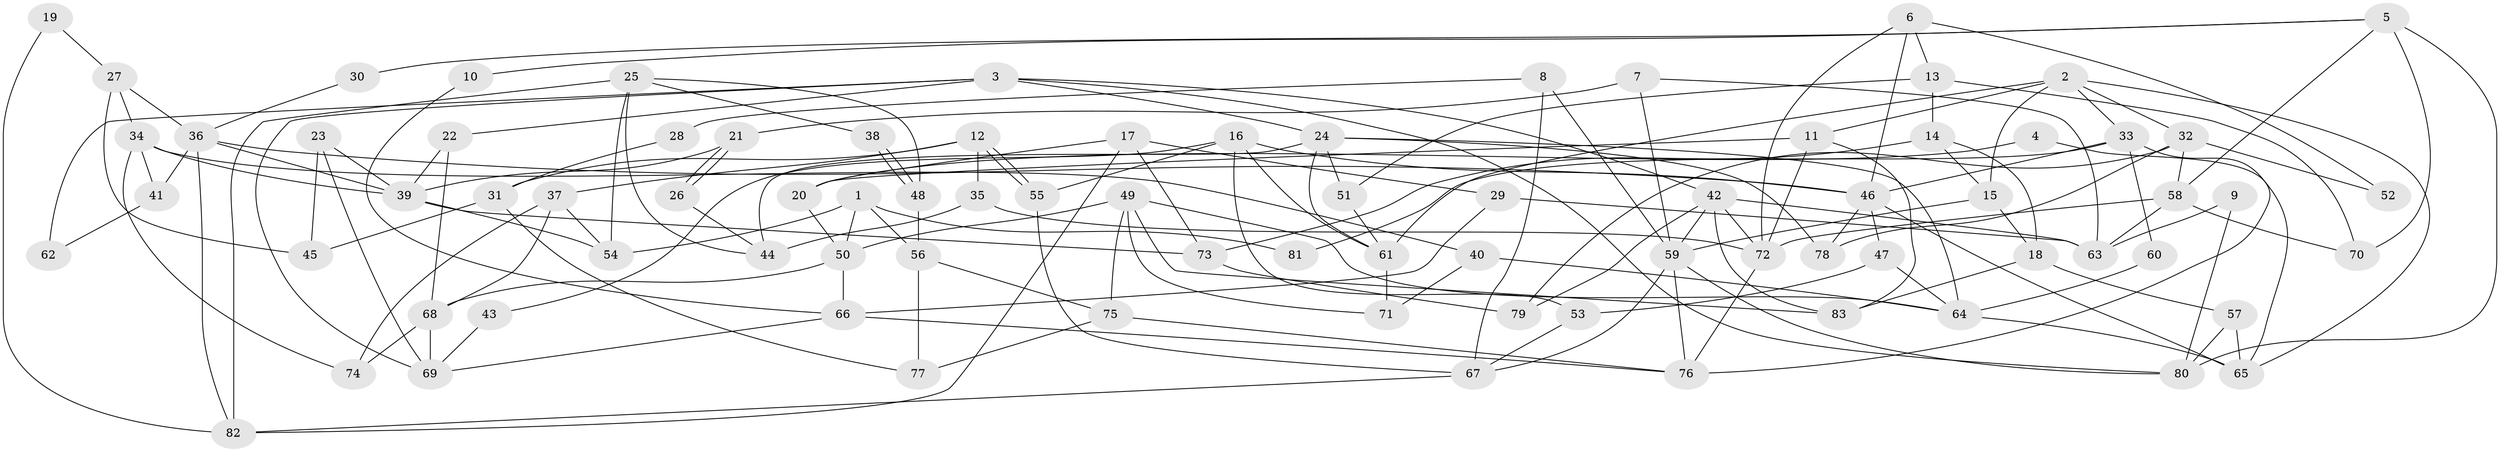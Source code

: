 // Generated by graph-tools (version 1.1) at 2025/14/03/09/25 04:14:55]
// undirected, 83 vertices, 166 edges
graph export_dot {
graph [start="1"]
  node [color=gray90,style=filled];
  1;
  2;
  3;
  4;
  5;
  6;
  7;
  8;
  9;
  10;
  11;
  12;
  13;
  14;
  15;
  16;
  17;
  18;
  19;
  20;
  21;
  22;
  23;
  24;
  25;
  26;
  27;
  28;
  29;
  30;
  31;
  32;
  33;
  34;
  35;
  36;
  37;
  38;
  39;
  40;
  41;
  42;
  43;
  44;
  45;
  46;
  47;
  48;
  49;
  50;
  51;
  52;
  53;
  54;
  55;
  56;
  57;
  58;
  59;
  60;
  61;
  62;
  63;
  64;
  65;
  66;
  67;
  68;
  69;
  70;
  71;
  72;
  73;
  74;
  75;
  76;
  77;
  78;
  79;
  80;
  81;
  82;
  83;
  1 -- 56;
  1 -- 54;
  1 -- 50;
  1 -- 81;
  2 -- 15;
  2 -- 11;
  2 -- 32;
  2 -- 33;
  2 -- 61;
  2 -- 65;
  3 -- 69;
  3 -- 24;
  3 -- 22;
  3 -- 42;
  3 -- 62;
  3 -- 80;
  4 -- 65;
  4 -- 20;
  5 -- 80;
  5 -- 58;
  5 -- 10;
  5 -- 30;
  5 -- 70;
  6 -- 72;
  6 -- 46;
  6 -- 13;
  6 -- 52;
  7 -- 59;
  7 -- 21;
  7 -- 63;
  8 -- 59;
  8 -- 67;
  8 -- 28;
  9 -- 63;
  9 -- 80;
  10 -- 66;
  11 -- 72;
  11 -- 83;
  11 -- 20;
  12 -- 55;
  12 -- 55;
  12 -- 37;
  12 -- 31;
  12 -- 35;
  13 -- 14;
  13 -- 51;
  13 -- 70;
  14 -- 15;
  14 -- 18;
  14 -- 73;
  15 -- 59;
  15 -- 18;
  16 -- 53;
  16 -- 61;
  16 -- 43;
  16 -- 46;
  16 -- 55;
  17 -- 29;
  17 -- 73;
  17 -- 20;
  17 -- 82;
  18 -- 83;
  18 -- 57;
  19 -- 27;
  19 -- 82;
  20 -- 50;
  21 -- 26;
  21 -- 26;
  21 -- 39;
  22 -- 39;
  22 -- 68;
  23 -- 39;
  23 -- 45;
  23 -- 69;
  24 -- 64;
  24 -- 51;
  24 -- 44;
  24 -- 61;
  24 -- 78;
  25 -- 44;
  25 -- 82;
  25 -- 38;
  25 -- 48;
  25 -- 54;
  26 -- 44;
  27 -- 34;
  27 -- 36;
  27 -- 45;
  28 -- 31;
  29 -- 63;
  29 -- 66;
  30 -- 36;
  31 -- 77;
  31 -- 45;
  32 -- 78;
  32 -- 52;
  32 -- 58;
  32 -- 79;
  33 -- 76;
  33 -- 46;
  33 -- 60;
  33 -- 81;
  34 -- 39;
  34 -- 74;
  34 -- 40;
  34 -- 41;
  35 -- 72;
  35 -- 44;
  36 -- 82;
  36 -- 46;
  36 -- 39;
  36 -- 41;
  37 -- 68;
  37 -- 54;
  37 -- 74;
  38 -- 48;
  38 -- 48;
  39 -- 73;
  39 -- 54;
  40 -- 64;
  40 -- 71;
  41 -- 62;
  42 -- 63;
  42 -- 59;
  42 -- 72;
  42 -- 79;
  42 -- 83;
  43 -- 69;
  46 -- 47;
  46 -- 65;
  46 -- 78;
  47 -- 64;
  47 -- 53;
  48 -- 56;
  49 -- 50;
  49 -- 71;
  49 -- 64;
  49 -- 75;
  49 -- 83;
  50 -- 66;
  50 -- 68;
  51 -- 61;
  53 -- 67;
  55 -- 67;
  56 -- 75;
  56 -- 77;
  57 -- 65;
  57 -- 80;
  58 -- 70;
  58 -- 63;
  58 -- 72;
  59 -- 76;
  59 -- 67;
  59 -- 80;
  60 -- 64;
  61 -- 71;
  64 -- 65;
  66 -- 69;
  66 -- 76;
  67 -- 82;
  68 -- 69;
  68 -- 74;
  72 -- 76;
  73 -- 79;
  75 -- 76;
  75 -- 77;
}
